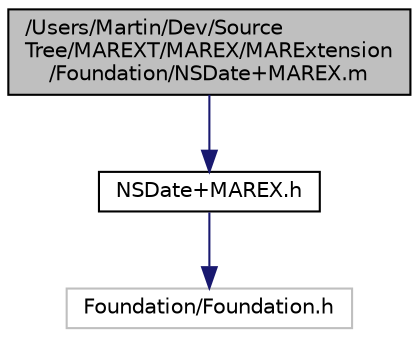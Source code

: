 digraph "/Users/Martin/Dev/SourceTree/MAREXT/MAREX/MARExtension/Foundation/NSDate+MAREX.m"
{
  edge [fontname="Helvetica",fontsize="10",labelfontname="Helvetica",labelfontsize="10"];
  node [fontname="Helvetica",fontsize="10",shape=record];
  Node0 [label="/Users/Martin/Dev/Source\lTree/MAREXT/MAREX/MARExtension\l/Foundation/NSDate+MAREX.m",height=0.2,width=0.4,color="black", fillcolor="grey75", style="filled", fontcolor="black"];
  Node0 -> Node1 [color="midnightblue",fontsize="10",style="solid",fontname="Helvetica"];
  Node1 [label="NSDate+MAREX.h",height=0.2,width=0.4,color="black", fillcolor="white", style="filled",URL="$_n_s_date_09_m_a_r_e_x_8h.html"];
  Node1 -> Node2 [color="midnightblue",fontsize="10",style="solid",fontname="Helvetica"];
  Node2 [label="Foundation/Foundation.h",height=0.2,width=0.4,color="grey75", fillcolor="white", style="filled"];
}
